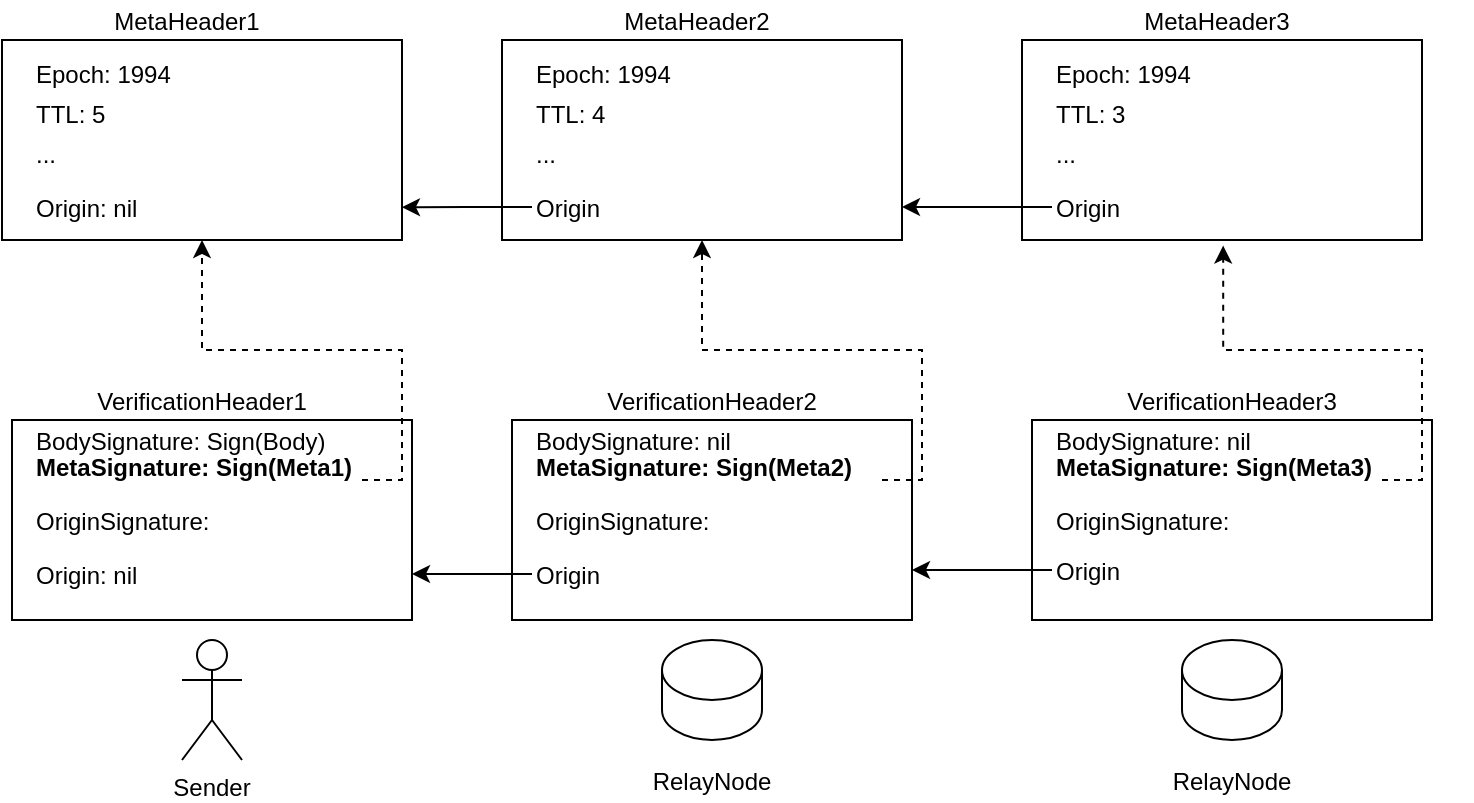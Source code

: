 <mxfile version="13.2.2" type="device"><diagram id="E-4bf4rMb5HYsoG6XPp-" name="Page-1"><mxGraphModel dx="1408" dy="829" grid="1" gridSize="10" guides="1" tooltips="1" connect="1" arrows="1" fold="1" page="1" pageScale="1" pageWidth="850" pageHeight="1100" math="0" shadow="0"><root><mxCell id="0"/><mxCell id="1" parent="0"/><mxCell id="C0jy1uk5t1NCGqeBEPYy-1" value="" style="rounded=0;" parent="1" vertex="1"><mxGeometry x="95" y="430" width="200" height="100" as="geometry"/></mxCell><mxCell id="C0jy1uk5t1NCGqeBEPYy-2" value="Sender" style="shape=umlActor;verticalLabelPosition=bottom;verticalAlign=top;outlineConnect=0;" parent="1" vertex="1"><mxGeometry x="180" y="540" width="30" height="60" as="geometry"/></mxCell><mxCell id="C0jy1uk5t1NCGqeBEPYy-3" value="" style="rounded=0;" parent="1" vertex="1"><mxGeometry x="345" y="430" width="200" height="100" as="geometry"/></mxCell><mxCell id="C0jy1uk5t1NCGqeBEPYy-4" value="VerificationHeader2" style="text;strokeColor=none;fillColor=none;align=center;verticalAlign=middle;rounded=0;" parent="1" vertex="1"><mxGeometry x="425" y="410" width="40" height="20" as="geometry"/></mxCell><mxCell id="C0jy1uk5t1NCGqeBEPYy-5" value="" style="shape=cylinder3;boundedLbl=1;backgroundOutline=1;size=15;" parent="1" vertex="1"><mxGeometry x="420" y="540" width="50" height="50" as="geometry"/></mxCell><mxCell id="C0jy1uk5t1NCGqeBEPYy-6" value="RelayNode" style="text;strokeColor=none;fillColor=none;align=center;verticalAlign=middle;rounded=0;" parent="1" vertex="1"><mxGeometry x="425" y="600" width="40" height="20" as="geometry"/></mxCell><mxCell id="C0jy1uk5t1NCGqeBEPYy-7" value="BodySignature: nil" style="text;strokeColor=none;fillColor=none;align=left;verticalAlign=middle;rounded=0;fontStyle=0" parent="1" vertex="1"><mxGeometry x="355" y="430" width="110" height="20" as="geometry"/></mxCell><mxCell id="C0jy1uk5t1NCGqeBEPYy-8" value="" style="edgeStyle=orthogonalEdgeStyle;rounded=0;orthogonalLoop=1;jettySize=auto;exitX=0;exitY=0.5;exitDx=0;exitDy=0;" parent="1" source="C0jy1uk5t1NCGqeBEPYy-9" edge="1"><mxGeometry relative="1" as="geometry"><mxPoint x="295" y="507" as="targetPoint"/></mxGeometry></mxCell><mxCell id="C0jy1uk5t1NCGqeBEPYy-9" value="Origin" style="text;strokeColor=none;fillColor=none;align=left;verticalAlign=middle;rounded=0;fontStyle=0" parent="1" vertex="1"><mxGeometry x="355" y="497" width="40" height="20" as="geometry"/></mxCell><mxCell id="C0jy1uk5t1NCGqeBEPYy-55" value="" style="edgeStyle=orthogonalEdgeStyle;rounded=0;orthogonalLoop=1;jettySize=auto;exitX=1;exitY=0.5;exitDx=0;exitDy=0;entryX=0.5;entryY=1;entryDx=0;entryDy=0;dashed=1;" parent="1" source="C0jy1uk5t1NCGqeBEPYy-10" target="C0jy1uk5t1NCGqeBEPYy-27" edge="1"><mxGeometry relative="1" as="geometry"/></mxCell><mxCell id="C0jy1uk5t1NCGqeBEPYy-10" value="MetaSignature: Sign(Meta2)&#10;" style="text;strokeColor=none;fillColor=none;align=left;verticalAlign=middle;rounded=0;fontStyle=1" parent="1" vertex="1"><mxGeometry x="355" y="450" width="175" height="20" as="geometry"/></mxCell><mxCell id="C0jy1uk5t1NCGqeBEPYy-11" value="OriginSignature:" style="text;strokeColor=none;fillColor=none;align=left;verticalAlign=middle;rounded=0;" parent="1" vertex="1"><mxGeometry x="355" y="470" width="40" height="20" as="geometry"/></mxCell><mxCell id="C0jy1uk5t1NCGqeBEPYy-12" value="BodySignature: Sign(Body)" style="text;strokeColor=none;fillColor=none;align=left;verticalAlign=middle;rounded=0;fontStyle=0" parent="1" vertex="1"><mxGeometry x="105" y="430" width="210" height="20" as="geometry"/></mxCell><mxCell id="C0jy1uk5t1NCGqeBEPYy-13" value="Origin: nil" style="text;strokeColor=none;fillColor=none;align=left;verticalAlign=middle;rounded=0;fontStyle=0" parent="1" vertex="1"><mxGeometry x="105" y="497" width="60" height="20" as="geometry"/></mxCell><mxCell id="C0jy1uk5t1NCGqeBEPYy-54" value="" style="edgeStyle=orthogonalEdgeStyle;rounded=0;orthogonalLoop=1;jettySize=auto;exitX=1;exitY=0.5;exitDx=0;exitDy=0;entryX=0.5;entryY=1;entryDx=0;entryDy=0;dashed=1;" parent="1" source="C0jy1uk5t1NCGqeBEPYy-14" target="C0jy1uk5t1NCGqeBEPYy-26" edge="1"><mxGeometry relative="1" as="geometry"/></mxCell><mxCell id="C0jy1uk5t1NCGqeBEPYy-14" value="MetaSignature: Sign(Meta1)&#10;" style="text;strokeColor=none;fillColor=none;align=left;verticalAlign=middle;rounded=0;fontStyle=1" parent="1" vertex="1"><mxGeometry x="105" y="450" width="165" height="20" as="geometry"/></mxCell><mxCell id="C0jy1uk5t1NCGqeBEPYy-15" value="OriginSignature:" style="text;strokeColor=none;fillColor=none;align=left;verticalAlign=middle;rounded=0;" parent="1" vertex="1"><mxGeometry x="105" y="470" width="40" height="20" as="geometry"/></mxCell><mxCell id="C0jy1uk5t1NCGqeBEPYy-16" value="" style="rounded=0;" parent="1" vertex="1"><mxGeometry x="605" y="430" width="200" height="100" as="geometry"/></mxCell><mxCell id="C0jy1uk5t1NCGqeBEPYy-17" value="VerificationHeader3" style="text;strokeColor=none;fillColor=none;align=center;verticalAlign=middle;rounded=0;" parent="1" vertex="1"><mxGeometry x="685" y="410" width="40" height="20" as="geometry"/></mxCell><mxCell id="C0jy1uk5t1NCGqeBEPYy-18" value="" style="shape=cylinder3;boundedLbl=1;backgroundOutline=1;size=15;" parent="1" vertex="1"><mxGeometry x="680" y="540" width="50" height="50" as="geometry"/></mxCell><mxCell id="C0jy1uk5t1NCGqeBEPYy-19" value="BodySignature: nil" style="text;strokeColor=none;fillColor=none;align=left;verticalAlign=middle;rounded=0;fontStyle=0" parent="1" vertex="1"><mxGeometry x="615" y="430" width="110" height="20" as="geometry"/></mxCell><mxCell id="C0jy1uk5t1NCGqeBEPYy-20" value="" style="edgeStyle=orthogonalEdgeStyle;rounded=0;orthogonalLoop=1;jettySize=auto;exitX=0;exitY=0.5;exitDx=0;exitDy=0;entryX=1;entryY=0.75;entryDx=0;entryDy=0;" parent="1" source="C0jy1uk5t1NCGqeBEPYy-21" target="C0jy1uk5t1NCGqeBEPYy-3" edge="1"><mxGeometry relative="1" as="geometry"/></mxCell><mxCell id="C0jy1uk5t1NCGqeBEPYy-21" value="Origin" style="text;strokeColor=none;fillColor=none;align=left;verticalAlign=middle;rounded=0;fontStyle=0" parent="1" vertex="1"><mxGeometry x="615" y="495" width="40" height="20" as="geometry"/></mxCell><mxCell id="C0jy1uk5t1NCGqeBEPYy-56" value="" style="edgeStyle=orthogonalEdgeStyle;rounded=0;orthogonalLoop=1;jettySize=auto;exitX=1;exitY=0.5;exitDx=0;exitDy=0;entryX=0.503;entryY=1.028;entryDx=0;entryDy=0;entryPerimeter=0;dashed=1;" parent="1" source="C0jy1uk5t1NCGqeBEPYy-22" target="C0jy1uk5t1NCGqeBEPYy-28" edge="1"><mxGeometry relative="1" as="geometry"/></mxCell><mxCell id="C0jy1uk5t1NCGqeBEPYy-22" value="MetaSignature: Sign(Meta3)&#10;" style="text;strokeColor=none;fillColor=none;align=left;verticalAlign=middle;rounded=0;fontStyle=1" parent="1" vertex="1"><mxGeometry x="615" y="450" width="165" height="20" as="geometry"/></mxCell><mxCell id="C0jy1uk5t1NCGqeBEPYy-23" value="OriginSignature:" style="text;strokeColor=none;fillColor=none;align=left;verticalAlign=middle;rounded=0;" parent="1" vertex="1"><mxGeometry x="615" y="470" width="40" height="20" as="geometry"/></mxCell><mxCell id="C0jy1uk5t1NCGqeBEPYy-24" value="RelayNode" style="text;strokeColor=none;fillColor=none;align=center;verticalAlign=middle;rounded=0;" parent="1" vertex="1"><mxGeometry x="685" y="600" width="40" height="20" as="geometry"/></mxCell><mxCell id="C0jy1uk5t1NCGqeBEPYy-25" value="VerificationHeader1" style="text;strokeColor=none;fillColor=none;align=center;verticalAlign=middle;rounded=0;" parent="1" vertex="1"><mxGeometry x="170" y="410" width="40" height="20" as="geometry"/></mxCell><mxCell id="C0jy1uk5t1NCGqeBEPYy-26" value="" style="rounded=0;" parent="1" vertex="1"><mxGeometry x="90" y="240" width="200" height="100" as="geometry"/></mxCell><mxCell id="C0jy1uk5t1NCGqeBEPYy-27" value="" style="rounded=0;" parent="1" vertex="1"><mxGeometry x="340" y="240" width="200" height="100" as="geometry"/></mxCell><mxCell id="C0jy1uk5t1NCGqeBEPYy-28" value="" style="rounded=0;" parent="1" vertex="1"><mxGeometry x="600" y="240" width="200" height="100" as="geometry"/></mxCell><mxCell id="C0jy1uk5t1NCGqeBEPYy-29" value="MetaHeader2" style="text;strokeColor=none;fillColor=none;align=center;verticalAlign=middle;rounded=0;" parent="1" vertex="1"><mxGeometry x="417.5" y="220" width="40" height="20" as="geometry"/></mxCell><mxCell id="C0jy1uk5t1NCGqeBEPYy-30" value="MetaHeader3" style="text;strokeColor=none;fillColor=none;align=center;verticalAlign=middle;rounded=0;" parent="1" vertex="1"><mxGeometry x="677.5" y="220" width="40" height="20" as="geometry"/></mxCell><mxCell id="C0jy1uk5t1NCGqeBEPYy-31" value="MetaHeader1" style="text;strokeColor=none;fillColor=none;align=center;verticalAlign=middle;rounded=0;" parent="1" vertex="1"><mxGeometry x="162.5" y="220" width="40" height="20" as="geometry"/></mxCell><mxCell id="C0jy1uk5t1NCGqeBEPYy-32" value="Epoch: 1994" style="text;strokeColor=none;fillColor=none;align=left;verticalAlign=middle;rounded=0;fontStyle=0" parent="1" vertex="1"><mxGeometry x="105" y="246.5" width="210" height="20" as="geometry"/></mxCell><mxCell id="C0jy1uk5t1NCGqeBEPYy-33" value="Origin: nil" style="text;strokeColor=none;fillColor=none;align=left;verticalAlign=middle;rounded=0;fontStyle=0" parent="1" vertex="1"><mxGeometry x="105" y="313.5" width="60" height="20" as="geometry"/></mxCell><mxCell id="C0jy1uk5t1NCGqeBEPYy-34" value="TTL: 5" style="text;strokeColor=none;fillColor=none;align=left;verticalAlign=middle;rounded=0;fontStyle=0" parent="1" vertex="1"><mxGeometry x="105" y="266.5" width="40" height="20" as="geometry"/></mxCell><mxCell id="C0jy1uk5t1NCGqeBEPYy-35" value="..." style="text;strokeColor=none;fillColor=none;align=left;verticalAlign=middle;rounded=0;" parent="1" vertex="1"><mxGeometry x="105" y="286.5" width="40" height="20" as="geometry"/></mxCell><mxCell id="C0jy1uk5t1NCGqeBEPYy-40" value="Epoch: 1994" style="text;strokeColor=none;fillColor=none;align=left;verticalAlign=middle;rounded=0;fontStyle=0" parent="1" vertex="1"><mxGeometry x="355" y="246.5" width="210" height="20" as="geometry"/></mxCell><mxCell id="C0jy1uk5t1NCGqeBEPYy-48" value="" style="edgeStyle=orthogonalEdgeStyle;rounded=0;orthogonalLoop=1;jettySize=auto;exitX=0;exitY=0.5;exitDx=0;exitDy=0;entryX=1;entryY=0.836;entryDx=0;entryDy=0;entryPerimeter=0;" parent="1" source="C0jy1uk5t1NCGqeBEPYy-41" target="C0jy1uk5t1NCGqeBEPYy-26" edge="1"><mxGeometry relative="1" as="geometry"/></mxCell><mxCell id="C0jy1uk5t1NCGqeBEPYy-41" value="Origin" style="text;strokeColor=none;fillColor=none;align=left;verticalAlign=middle;rounded=0;fontStyle=0" parent="1" vertex="1"><mxGeometry x="355" y="313.5" width="60" height="20" as="geometry"/></mxCell><mxCell id="C0jy1uk5t1NCGqeBEPYy-42" value="TTL: 4" style="text;strokeColor=none;fillColor=none;align=left;verticalAlign=middle;rounded=0;fontStyle=0" parent="1" vertex="1"><mxGeometry x="355" y="266.5" width="40" height="20" as="geometry"/></mxCell><mxCell id="C0jy1uk5t1NCGqeBEPYy-43" value="..." style="text;strokeColor=none;fillColor=none;align=left;verticalAlign=middle;rounded=0;" parent="1" vertex="1"><mxGeometry x="355" y="286.5" width="40" height="20" as="geometry"/></mxCell><mxCell id="C0jy1uk5t1NCGqeBEPYy-44" value="Epoch: 1994" style="text;strokeColor=none;fillColor=none;align=left;verticalAlign=middle;rounded=0;fontStyle=0" parent="1" vertex="1"><mxGeometry x="615" y="246.5" width="210" height="20" as="geometry"/></mxCell><mxCell id="C0jy1uk5t1NCGqeBEPYy-49" value="" style="edgeStyle=orthogonalEdgeStyle;rounded=0;orthogonalLoop=1;jettySize=auto;entryX=1;entryY=0.835;entryDx=0;entryDy=0;entryPerimeter=0;fontStyle=0" parent="1" source="C0jy1uk5t1NCGqeBEPYy-45" target="C0jy1uk5t1NCGqeBEPYy-27" edge="1"><mxGeometry relative="1" as="geometry"/></mxCell><mxCell id="C0jy1uk5t1NCGqeBEPYy-45" value="Origin" style="text;strokeColor=none;fillColor=none;align=left;verticalAlign=middle;rounded=0;fontStyle=0" parent="1" vertex="1"><mxGeometry x="615" y="313.5" width="60" height="20" as="geometry"/></mxCell><mxCell id="C0jy1uk5t1NCGqeBEPYy-46" value="TTL: 3" style="text;strokeColor=none;fillColor=none;align=left;verticalAlign=middle;rounded=0;fontStyle=0" parent="1" vertex="1"><mxGeometry x="615" y="266.5" width="40" height="20" as="geometry"/></mxCell><mxCell id="C0jy1uk5t1NCGqeBEPYy-47" value="..." style="text;strokeColor=none;fillColor=none;align=left;verticalAlign=middle;rounded=0;" parent="1" vertex="1"><mxGeometry x="615" y="286.5" width="40" height="20" as="geometry"/></mxCell></root></mxGraphModel></diagram></mxfile>
